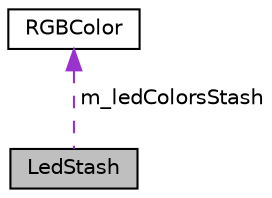 digraph "LedStash"
{
 // INTERACTIVE_SVG=YES
 // LATEX_PDF_SIZE
  bgcolor="transparent";
  edge [fontname="Helvetica",fontsize="10",labelfontname="Helvetica",labelfontsize="10"];
  node [fontname="Helvetica",fontsize="10",shape=record];
  Node1 [label="LedStash",height=0.2,width=0.4,color="black", fillcolor="grey75", style="filled", fontcolor="black",tooltip=" "];
  Node2 -> Node1 [dir="back",color="darkorchid3",fontsize="10",style="dashed",label=" m_ledColorsStash" ,fontname="Helvetica"];
  Node2 [label="RGBColor",height=0.2,width=0.4,color="black",URL="$classRGBColor.html",tooltip=" "];
}
